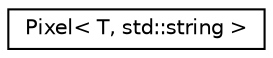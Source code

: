 digraph "Graphical Class Hierarchy"
{
 // LATEX_PDF_SIZE
  edge [fontname="Helvetica",fontsize="10",labelfontname="Helvetica",labelfontsize="10"];
  node [fontname="Helvetica",fontsize="10",shape=record];
  rankdir="LR";
  Node0 [label="Pixel\< T, std::string \>",height=0.2,width=0.4,color="black", fillcolor="white", style="filled",URL="$class_pixel.html",tooltip=" "];
}
